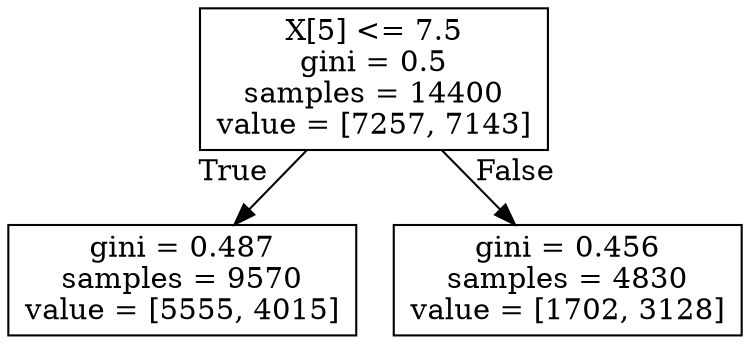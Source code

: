 digraph Tree {
node [shape=box] ;
0 [label="X[5] <= 7.5\ngini = 0.5\nsamples = 14400\nvalue = [7257, 7143]"] ;
1 [label="gini = 0.487\nsamples = 9570\nvalue = [5555, 4015]"] ;
0 -> 1 [labeldistance=2.5, labelangle=45, headlabel="True"] ;
2 [label="gini = 0.456\nsamples = 4830\nvalue = [1702, 3128]"] ;
0 -> 2 [labeldistance=2.5, labelangle=-45, headlabel="False"] ;
}